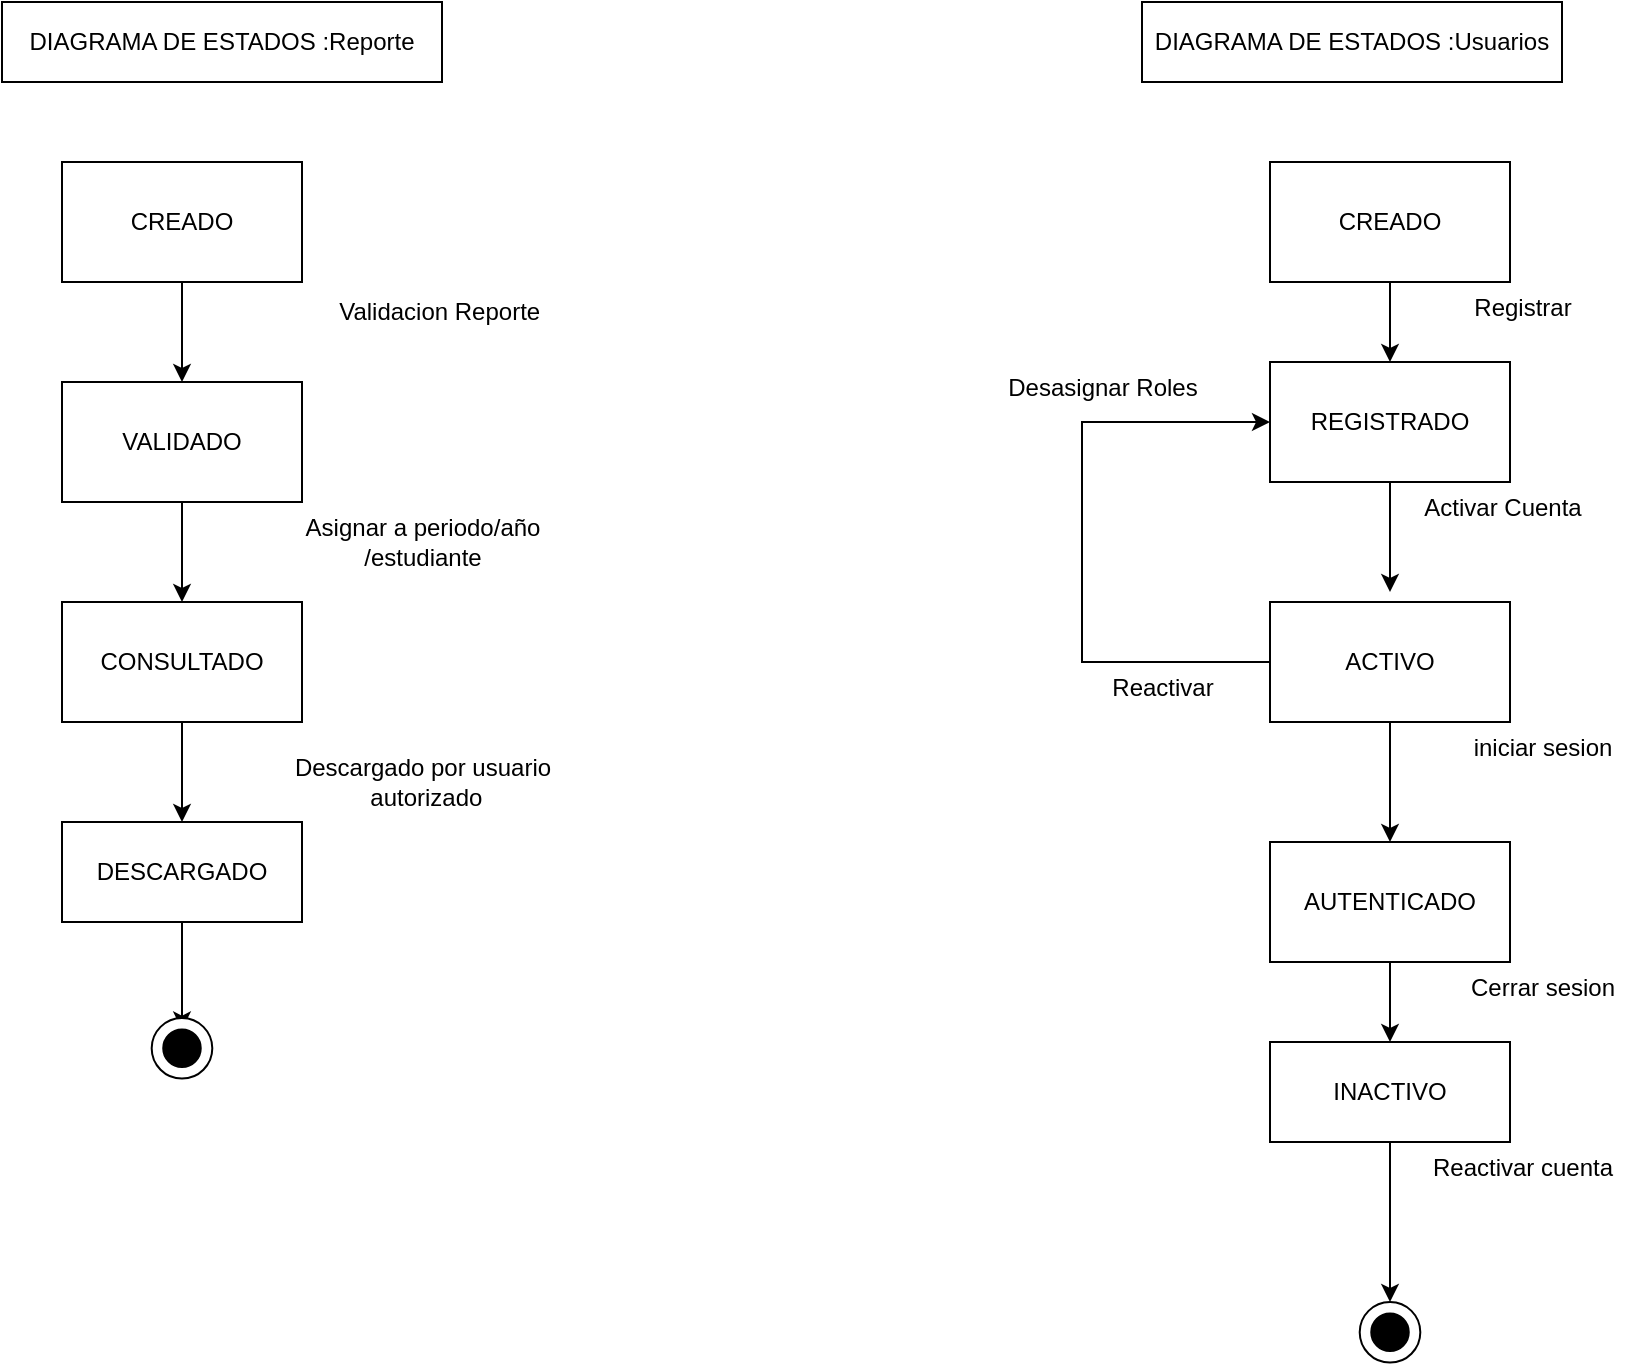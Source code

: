 <mxfile version="27.0.9">
  <diagram name="Page-1" id="KsA3ocLT5YDqn8rfFl0A">
    <mxGraphModel grid="1" page="1" gridSize="10" guides="1" tooltips="1" connect="1" arrows="1" fold="1" pageScale="1" pageWidth="850" pageHeight="1100" math="0" shadow="0">
      <root>
        <mxCell id="0" />
        <mxCell id="1" parent="0" />
        <mxCell id="ru8Rvcf3KJ68tpbgm1_m-2" value="DIAGRAMA DE ESTADOS :Reporte" style="whiteSpace=wrap;html=1;" vertex="1" parent="1">
          <mxGeometry x="890" y="1120" width="220" height="40" as="geometry" />
        </mxCell>
        <mxCell id="ru8Rvcf3KJ68tpbgm1_m-3" value="CREADO" style="rounded=0;whiteSpace=wrap;html=1;" vertex="1" parent="1">
          <mxGeometry x="920" y="1200" width="120" height="60" as="geometry" />
        </mxCell>
        <mxCell id="ru8Rvcf3KJ68tpbgm1_m-4" value="" style="endArrow=classic;html=1;rounded=0;exitX=0.5;exitY=1;exitDx=0;exitDy=0;entryX=0.5;entryY=0;entryDx=0;entryDy=0;" edge="1" parent="1" source="ru8Rvcf3KJ68tpbgm1_m-3" target="ru8Rvcf3KJ68tpbgm1_m-6">
          <mxGeometry width="50" height="50" relative="1" as="geometry">
            <mxPoint x="780" y="1240" as="sourcePoint" />
            <mxPoint x="980" y="1300" as="targetPoint" />
            <Array as="points">
              <mxPoint x="980" y="1270" />
            </Array>
          </mxGeometry>
        </mxCell>
        <mxCell id="ru8Rvcf3KJ68tpbgm1_m-5" value="Validacion Reporte&amp;nbsp;" style="text;html=1;align=center;verticalAlign=middle;resizable=0;points=[];autosize=1;strokeColor=none;fillColor=none;" vertex="1" parent="1">
          <mxGeometry x="1045" y="1260" width="130" height="30" as="geometry" />
        </mxCell>
        <mxCell id="ru8Rvcf3KJ68tpbgm1_m-11" value="" style="edgeStyle=orthogonalEdgeStyle;rounded=0;orthogonalLoop=1;jettySize=auto;html=1;entryX=0.5;entryY=0;entryDx=0;entryDy=0;" edge="1" parent="1" source="ru8Rvcf3KJ68tpbgm1_m-6" target="ru8Rvcf3KJ68tpbgm1_m-14">
          <mxGeometry relative="1" as="geometry">
            <mxPoint x="980" y="1415" as="targetPoint" />
          </mxGeometry>
        </mxCell>
        <mxCell id="ru8Rvcf3KJ68tpbgm1_m-6" value="VALIDADO" style="whiteSpace=wrap;html=1;" vertex="1" parent="1">
          <mxGeometry x="920" y="1310" width="120" height="60" as="geometry" />
        </mxCell>
        <mxCell id="ru8Rvcf3KJ68tpbgm1_m-8" value="Asignar a periodo/año&lt;div&gt;/estudiante&lt;/div&gt;" style="text;html=1;align=center;verticalAlign=middle;resizable=0;points=[];autosize=1;strokeColor=none;fillColor=none;" vertex="1" parent="1">
          <mxGeometry x="1030" y="1370" width="140" height="40" as="geometry" />
        </mxCell>
        <mxCell id="AUS_OiRQi87YXhT3OZJO-5" style="edgeStyle=orthogonalEdgeStyle;rounded=0;orthogonalLoop=1;jettySize=auto;html=1;entryX=0.5;entryY=0;entryDx=0;entryDy=0;" edge="1" parent="1" source="ru8Rvcf3KJ68tpbgm1_m-14" target="ru8Rvcf3KJ68tpbgm1_m-18">
          <mxGeometry relative="1" as="geometry" />
        </mxCell>
        <mxCell id="ru8Rvcf3KJ68tpbgm1_m-14" value="CONSULTADO" style="whiteSpace=wrap;html=1;" vertex="1" parent="1">
          <mxGeometry x="920" y="1420" width="120" height="60" as="geometry" />
        </mxCell>
        <mxCell id="ru8Rvcf3KJ68tpbgm1_m-18" value="DESCARGADO" style="whiteSpace=wrap;html=1;" vertex="1" parent="1">
          <mxGeometry x="920" y="1530" width="120" height="50" as="geometry" />
        </mxCell>
        <mxCell id="ru8Rvcf3KJ68tpbgm1_m-23" value="Descargado por usuario&lt;div&gt;&amp;nbsp;autorizado&lt;/div&gt;" style="text;html=1;align=center;verticalAlign=middle;resizable=0;points=[];autosize=1;strokeColor=none;fillColor=none;" vertex="1" parent="1">
          <mxGeometry x="1025" y="1490" width="150" height="40" as="geometry" />
        </mxCell>
        <mxCell id="ru8Rvcf3KJ68tpbgm1_m-26" value="" style="edgeStyle=orthogonalEdgeStyle;rounded=0;orthogonalLoop=1;jettySize=auto;html=1;" edge="1" parent="1" source="ru8Rvcf3KJ68tpbgm1_m-18" target="ru8Rvcf3KJ68tpbgm1_m-25">
          <mxGeometry relative="1" as="geometry">
            <mxPoint x="980" y="1730" as="targetPoint" />
            <mxPoint x="980" y="1690" as="sourcePoint" />
          </mxGeometry>
        </mxCell>
        <mxCell id="ru8Rvcf3KJ68tpbgm1_m-28" value="" style="group" connectable="0" vertex="1" parent="1">
          <mxGeometry x="964.84" y="1628" width="30.31" height="30.31" as="geometry" />
        </mxCell>
        <mxCell id="ru8Rvcf3KJ68tpbgm1_m-27" value="" style="ellipse;whiteSpace=wrap;html=1;aspect=fixed;" vertex="1" parent="ru8Rvcf3KJ68tpbgm1_m-28">
          <mxGeometry width="30.31" height="30.31" as="geometry" />
        </mxCell>
        <mxCell id="ru8Rvcf3KJ68tpbgm1_m-25" value="" style="ellipse;whiteSpace=wrap;html=1;aspect=fixed;direction=south;fillColor=#000000;" vertex="1" parent="ru8Rvcf3KJ68tpbgm1_m-28">
          <mxGeometry x="5.78" y="5.78" width="18.75" height="18.75" as="geometry" />
        </mxCell>
        <mxCell id="ru8Rvcf3KJ68tpbgm1_m-29" value="CREADO" style="rounded=0;whiteSpace=wrap;html=1;" vertex="1" parent="1">
          <mxGeometry x="1524" y="1200" width="120" height="60" as="geometry" />
        </mxCell>
        <mxCell id="ru8Rvcf3KJ68tpbgm1_m-30" value="" style="endArrow=classic;html=1;rounded=0;exitX=0.5;exitY=1;exitDx=0;exitDy=0;" edge="1" parent="1" source="ru8Rvcf3KJ68tpbgm1_m-29">
          <mxGeometry width="50" height="50" relative="1" as="geometry">
            <mxPoint x="1384" y="1240" as="sourcePoint" />
            <mxPoint x="1584" y="1300" as="targetPoint" />
            <Array as="points">
              <mxPoint x="1584" y="1270" />
            </Array>
          </mxGeometry>
        </mxCell>
        <mxCell id="ru8Rvcf3KJ68tpbgm1_m-31" value="" style="edgeStyle=orthogonalEdgeStyle;rounded=0;orthogonalLoop=1;jettySize=auto;html=1;" edge="1" parent="1" source="ru8Rvcf3KJ68tpbgm1_m-32">
          <mxGeometry relative="1" as="geometry">
            <mxPoint x="1584" y="1415" as="targetPoint" />
          </mxGeometry>
        </mxCell>
        <mxCell id="ru8Rvcf3KJ68tpbgm1_m-32" value="REGISTRADO" style="whiteSpace=wrap;html=1;" vertex="1" parent="1">
          <mxGeometry x="1524" y="1300" width="120" height="60" as="geometry" />
        </mxCell>
        <mxCell id="ru8Rvcf3KJ68tpbgm1_m-33" value="" style="edgeStyle=orthogonalEdgeStyle;rounded=0;orthogonalLoop=1;jettySize=auto;html=1;" edge="1" parent="1" source="ru8Rvcf3KJ68tpbgm1_m-34">
          <mxGeometry relative="1" as="geometry">
            <mxPoint x="1584" y="1540" as="targetPoint" />
            <Array as="points">
              <mxPoint x="1584" y="1490" />
              <mxPoint x="1584" y="1490" />
            </Array>
          </mxGeometry>
        </mxCell>
        <mxCell id="ru8Rvcf3KJ68tpbgm1_m-34" value="ACTIVO" style="whiteSpace=wrap;html=1;" vertex="1" parent="1">
          <mxGeometry x="1524" y="1420" width="120" height="60" as="geometry" />
        </mxCell>
        <mxCell id="ru8Rvcf3KJ68tpbgm1_m-35" value="" style="edgeStyle=orthogonalEdgeStyle;rounded=0;orthogonalLoop=1;jettySize=auto;html=1;" edge="1" parent="1" source="ru8Rvcf3KJ68tpbgm1_m-36">
          <mxGeometry relative="1" as="geometry">
            <mxPoint x="1584" y="1640" as="targetPoint" />
          </mxGeometry>
        </mxCell>
        <mxCell id="ru8Rvcf3KJ68tpbgm1_m-36" value="AUTENTICADO" style="whiteSpace=wrap;html=1;" vertex="1" parent="1">
          <mxGeometry x="1524" y="1540" width="120" height="60" as="geometry" />
        </mxCell>
        <mxCell id="AUS_OiRQi87YXhT3OZJO-2" style="edgeStyle=orthogonalEdgeStyle;rounded=0;orthogonalLoop=1;jettySize=auto;html=1;" edge="1" parent="1" source="ru8Rvcf3KJ68tpbgm1_m-37">
          <mxGeometry relative="1" as="geometry">
            <mxPoint x="1584" y="1770" as="targetPoint" />
          </mxGeometry>
        </mxCell>
        <mxCell id="ru8Rvcf3KJ68tpbgm1_m-37" value="INACTIVO&lt;span style=&quot;color: rgba(0, 0, 0, 0); font-family: monospace; font-size: 0px; text-align: start; text-wrap-mode: nowrap;&quot;&gt;%3CmxGraphModel%3E%3Croot%3E%3CmxCell%20id%3D%220%22%2F%3E%3CmxCell%20id%3D%221%22%20parent%3D%220%22%2F%3E%3CmxCell%20id%3D%222%22%20value%3D%22CREADO%22%20style%3D%22rounded%3D0%3BwhiteSpace%3Dwrap%3Bhtml%3D1%3B%22%20vertex%3D%221%22%20parent%3D%221%22%3E%3CmxGeometry%20x%3D%22920%22%20y%3D%221200%22%20width%3D%22120%22%20height%3D%2260%22%20as%3D%22geometry%22%2F%3E%3C%2FmxCell%3E%3CmxCell%20id%3D%223%22%20value%3D%22%22%20style%3D%22endArrow%3Dclassic%3Bhtml%3D1%3Brounded%3D0%3BexitX%3D0.5%3BexitY%3D1%3BexitDx%3D0%3BexitDy%3D0%3B%22%20edge%3D%221%22%20source%3D%222%22%20parent%3D%221%22%3E%3CmxGeometry%20width%3D%2250%22%20height%3D%2250%22%20relative%3D%221%22%20as%3D%22geometry%22%3E%3CmxPoint%20x%3D%22780%22%20y%3D%221240%22%20as%3D%22sourcePoint%22%2F%3E%3CmxPoint%20x%3D%22980%22%20y%3D%221300%22%20as%3D%22targetPoint%22%2F%3E%3CArray%20as%3D%22points%22%3E%3CmxPoint%20x%3D%22980%22%20y%3D%221270%22%2F%3E%3C%2FArray%3E%3C%2FmxGeometry%3E%3C%2FmxCell%3E%3CmxCell%20id%3D%224%22%20value%3D%22%22%20style%3D%22edgeStyle%3DorthogonalEdgeStyle%3Brounded%3D0%3BorthogonalLoop%3D1%3BjettySize%3Dauto%3Bhtml%3D1%3B%22%20edge%3D%221%22%20source%3D%225%22%20parent%3D%221%22%3E%3CmxGeometry%20relative%3D%221%22%20as%3D%22geometry%22%3E%3CmxPoint%20x%3D%22980%22%20y%3D%221415%22%20as%3D%22targetPoint%22%2F%3E%3C%2FmxGeometry%3E%3C%2FmxCell%3E%3CmxCell%20id%3D%225%22%20value%3D%22VALIDADO%22%20style%3D%22whiteSpace%3Dwrap%3Bhtml%3D1%3B%22%20vertex%3D%221%22%20parent%3D%221%22%3E%3CmxGeometry%20x%3D%22920%22%20y%3D%221300%22%20width%3D%22120%22%20height%3D%2260%22%20as%3D%22geometry%22%2F%3E%3C%2FmxCell%3E%3CmxCell%20id%3D%226%22%20value%3D%22%22%20style%3D%22edgeStyle%3DorthogonalEdgeStyle%3Brounded%3D0%3BorthogonalLoop%3D1%3BjettySize%3Dauto%3Bhtml%3D1%3B%22%20edge%3D%221%22%20source%3D%227%22%20parent%3D%221%22%3E%3CmxGeometry%20relative%3D%221%22%20as%3D%22geometry%22%3E%3CmxPoint%20x%3D%22980%22%20y%3D%221540%22%20as%3D%22targetPoint%22%2F%3E%3CArray%20as%3D%22points%22%3E%3CmxPoint%20x%3D%22980%22%20y%3D%221490%22%2F%3E%3CmxPoint%20x%3D%22980%22%20y%3D%221490%22%2F%3E%3C%2FArray%3E%3C%2FmxGeometry%3E%3C%2FmxCell%3E%3CmxCell%20id%3D%227%22%20value%3D%22CONSULTADO%22%20style%3D%22whiteSpace%3Dwrap%3Bhtml%3D1%3B%22%20vertex%3D%221%22%20parent%3D%221%22%3E%3CmxGeometry%20x%3D%22920%22%20y%3D%221420%22%20width%3D%22120%22%20height%3D%2260%22%20as%3D%22geometry%22%2F%3E%3C%2FmxCell%3E%3CmxCell%20id%3D%228%22%20value%3D%22%22%20style%3D%22edgeStyle%3DorthogonalEdgeStyle%3Brounded%3D0%3BorthogonalLoop%3D1%3BjettySize%3Dauto%3Bhtml%3D1%3B%22%20edge%3D%221%22%20source%3D%229%22%20parent%3D%221%22%3E%3CmxGeometry%20relative%3D%221%22%20as%3D%22geometry%22%3E%3CmxPoint%20x%3D%22980%22%20y%3D%221640%22%20as%3D%22targetPoint%22%2F%3E%3C%2FmxGeometry%3E%3C%2FmxCell%3E%3CmxCell%20id%3D%229%22%20value%3D%22VISUALIZADO-SOLO%20LECTURA%26amp%3Bnbsp%3B%22%20style%3D%22whiteSpace%3Dwrap%3Bhtml%3D1%3B%22%20vertex%3D%221%22%20parent%3D%221%22%3E%3CmxGeometry%20x%3D%22920%22%20y%3D%221540%22%20width%3D%22120%22%20height%3D%2260%22%20as%3D%22geometry%22%2F%3E%3C%2FmxCell%3E%3CmxCell%20id%3D%2210%22%20value%3D%22DESCARGADO%22%20style%3D%22whiteSpace%3Dwrap%3Bhtml%3D1%3B%22%20vertex%3D%221%22%20parent%3D%221%22%3E%3CmxGeometry%20x%3D%22920%22%20y%3D%221640%22%20width%3D%22120%22%20height%3D%2250%22%20as%3D%22geometry%22%2F%3E%3C%2FmxCell%3E%3CmxCell%20id%3D%2211%22%20value%3D%22%22%20style%3D%22edgeStyle%3DorthogonalEdgeStyle%3Brounded%3D0%3BorthogonalLoop%3D1%3BjettySize%3Dauto%3Bhtml%3D1%3B%22%20edge%3D%221%22%20source%3D%2210%22%20target%3D%2214%22%20parent%3D%221%22%3E%3CmxGeometry%20relative%3D%221%22%20as%3D%22geometry%22%3E%3CmxPoint%20x%3D%22980%22%20y%3D%221730%22%20as%3D%22targetPoint%22%2F%3E%3CmxPoint%20x%3D%22980%22%20y%3D%221690%22%20as%3D%22sourcePoint%22%2F%3E%3C%2FmxGeometry%3E%3C%2FmxCell%3E%3CmxCell%20id%3D%2212%22%20value%3D%22%22%20style%3D%22group%22%20vertex%3D%221%22%20connectable%3D%220%22%20parent%3D%221%22%3E%3CmxGeometry%20x%3D%22964.85%22%20y%3D%221720%22%20width%3D%2230.31%22%20height%3D%2230.31%22%20as%3D%22geometry%22%2F%3E%3C%2FmxCell%3E%3CmxCell%20id%3D%2213%22%20value%3D%22%22%20style%3D%22ellipse%3BwhiteSpace%3Dwrap%3Bhtml%3D1%3Baspect%3Dfixed%3B%22%20vertex%3D%221%22%20parent%3D%2212%22%3E%3CmxGeometry%20width%3D%2230.31%22%20height%3D%2230.31%22%20as%3D%22geometry%22%2F%3E%3C%2FmxCell%3E%3CmxCell%20id%3D%2214%22%20value%3D%22%22%20style%3D%22ellipse%3BwhiteSpace%3Dwrap%3Bhtml%3D1%3Baspect%3Dfixed%3Bdirection%3Dsouth%3BfillColor%3D%23000000%3B%22%20vertex%3D%221%22%20parent%3D%2212%22%3E%3CmxGeometry%20x%3D%225.78%22%20y%3D%225.78%22%20width%3D%2218.75%22%20height%3D%2218.75%22%20as%3D%22geometry%22%2F%3E%3C%2FmxCell%3E%3C%2Froot%3E%3C%2FmxGraphModel%3E&lt;/span&gt;" style="whiteSpace=wrap;html=1;" vertex="1" parent="1">
          <mxGeometry x="1524" y="1640" width="120" height="50" as="geometry" />
        </mxCell>
        <mxCell id="ru8Rvcf3KJ68tpbgm1_m-39" value="" style="group" connectable="0" vertex="1" parent="1">
          <mxGeometry x="1568.85" y="1770" width="30.31" height="30.31" as="geometry" />
        </mxCell>
        <mxCell id="ru8Rvcf3KJ68tpbgm1_m-40" value="" style="ellipse;whiteSpace=wrap;html=1;aspect=fixed;" vertex="1" parent="ru8Rvcf3KJ68tpbgm1_m-39">
          <mxGeometry width="30.31" height="30.31" as="geometry" />
        </mxCell>
        <mxCell id="ru8Rvcf3KJ68tpbgm1_m-41" value="" style="ellipse;whiteSpace=wrap;html=1;aspect=fixed;direction=south;fillColor=#000000;" vertex="1" parent="ru8Rvcf3KJ68tpbgm1_m-39">
          <mxGeometry x="5.78" y="5.78" width="18.75" height="18.75" as="geometry" />
        </mxCell>
        <mxCell id="ru8Rvcf3KJ68tpbgm1_m-42" value="DIAGRAMA DE ESTADOS :Usuarios" style="whiteSpace=wrap;html=1;" vertex="1" parent="1">
          <mxGeometry x="1460" y="1120" width="210" height="40" as="geometry" />
        </mxCell>
        <mxCell id="ru8Rvcf3KJ68tpbgm1_m-45" value="Registrar" style="text;html=1;align=center;verticalAlign=middle;resizable=0;points=[];autosize=1;strokeColor=none;fillColor=none;" vertex="1" parent="1">
          <mxGeometry x="1615" y="1258" width="70" height="30" as="geometry" />
        </mxCell>
        <mxCell id="ru8Rvcf3KJ68tpbgm1_m-46" value="Activar Cuenta" style="text;html=1;align=center;verticalAlign=middle;resizable=0;points=[];autosize=1;strokeColor=none;fillColor=none;" vertex="1" parent="1">
          <mxGeometry x="1590" y="1358" width="100" height="30" as="geometry" />
        </mxCell>
        <mxCell id="ru8Rvcf3KJ68tpbgm1_m-47" value="iniciar sesion" style="text;html=1;align=center;verticalAlign=middle;resizable=0;points=[];autosize=1;strokeColor=none;fillColor=none;" vertex="1" parent="1">
          <mxGeometry x="1615" y="1478" width="90" height="30" as="geometry" />
        </mxCell>
        <mxCell id="ru8Rvcf3KJ68tpbgm1_m-48" value="Cerrar sesion" style="text;html=1;align=center;verticalAlign=middle;resizable=0;points=[];autosize=1;strokeColor=none;fillColor=none;" vertex="1" parent="1">
          <mxGeometry x="1610" y="1598" width="100" height="30" as="geometry" />
        </mxCell>
        <mxCell id="ru8Rvcf3KJ68tpbgm1_m-49" value="Reactivar cuenta" style="text;html=1;align=center;verticalAlign=middle;resizable=0;points=[];autosize=1;strokeColor=none;fillColor=none;" vertex="1" parent="1">
          <mxGeometry x="1595" y="1688" width="110" height="30" as="geometry" />
        </mxCell>
        <mxCell id="ru8Rvcf3KJ68tpbgm1_m-51" value="" style="endArrow=classic;html=1;rounded=0;exitX=0;exitY=0.5;exitDx=0;exitDy=0;entryX=0;entryY=0.5;entryDx=0;entryDy=0;" edge="1" parent="1" source="ru8Rvcf3KJ68tpbgm1_m-34" target="ru8Rvcf3KJ68tpbgm1_m-32">
          <mxGeometry width="50" height="50" relative="1" as="geometry">
            <mxPoint x="1410" y="1500" as="sourcePoint" />
            <mxPoint x="1460" y="1450" as="targetPoint" />
            <Array as="points">
              <mxPoint x="1430" y="1450" />
              <mxPoint x="1430" y="1400" />
              <mxPoint x="1430" y="1330" />
            </Array>
          </mxGeometry>
        </mxCell>
        <mxCell id="ru8Rvcf3KJ68tpbgm1_m-52" value="Reactivar" style="text;html=1;align=center;verticalAlign=middle;resizable=0;points=[];autosize=1;strokeColor=none;fillColor=none;" vertex="1" parent="1">
          <mxGeometry x="1435" y="1448" width="70" height="30" as="geometry" />
        </mxCell>
        <mxCell id="ru8Rvcf3KJ68tpbgm1_m-53" value="Desasignar Roles" style="text;html=1;align=center;verticalAlign=middle;resizable=0;points=[];autosize=1;strokeColor=none;fillColor=none;" vertex="1" parent="1">
          <mxGeometry x="1380" y="1298" width="120" height="30" as="geometry" />
        </mxCell>
      </root>
    </mxGraphModel>
  </diagram>
</mxfile>
